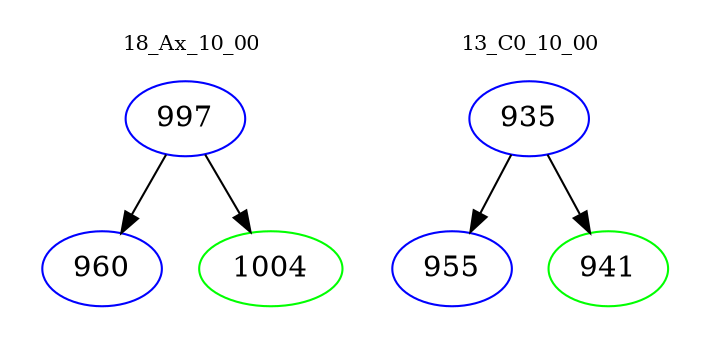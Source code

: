 digraph{
subgraph cluster_0 {
color = white
label = "18_Ax_10_00";
fontsize=10;
T0_997 [label="997", color="blue"]
T0_997 -> T0_960 [color="black"]
T0_960 [label="960", color="blue"]
T0_997 -> T0_1004 [color="black"]
T0_1004 [label="1004", color="green"]
}
subgraph cluster_1 {
color = white
label = "13_C0_10_00";
fontsize=10;
T1_935 [label="935", color="blue"]
T1_935 -> T1_955 [color="black"]
T1_955 [label="955", color="blue"]
T1_935 -> T1_941 [color="black"]
T1_941 [label="941", color="green"]
}
}
